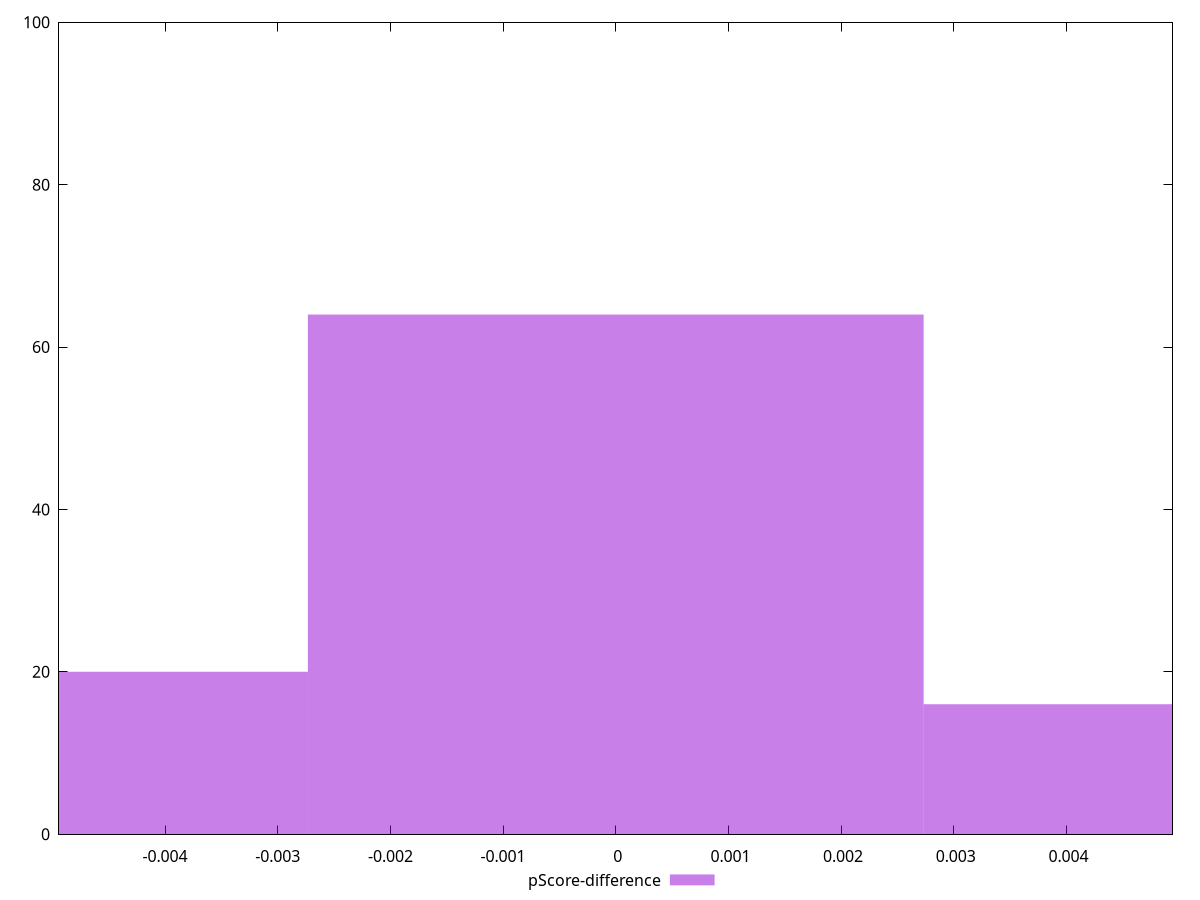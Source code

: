 reset

$pScoreDifference <<EOF
0 64
-0.00546475903740606 20
0.00546475903740606 16
EOF

set key outside below
set boxwidth 0.00546475903740606
set xrange [-0.004941176470588227:0.004941176470588227]
set yrange [0:100]
set trange [0:100]
set style fill transparent solid 0.5 noborder
set terminal svg size 640, 490 enhanced background rgb 'white'
set output "report_00018_2021-02-10T15-25-16.877Z/uses-rel-preload/samples/pages+cached+noadtech/pScore-difference/histogram.svg"

plot $pScoreDifference title "pScore-difference" with boxes

reset

